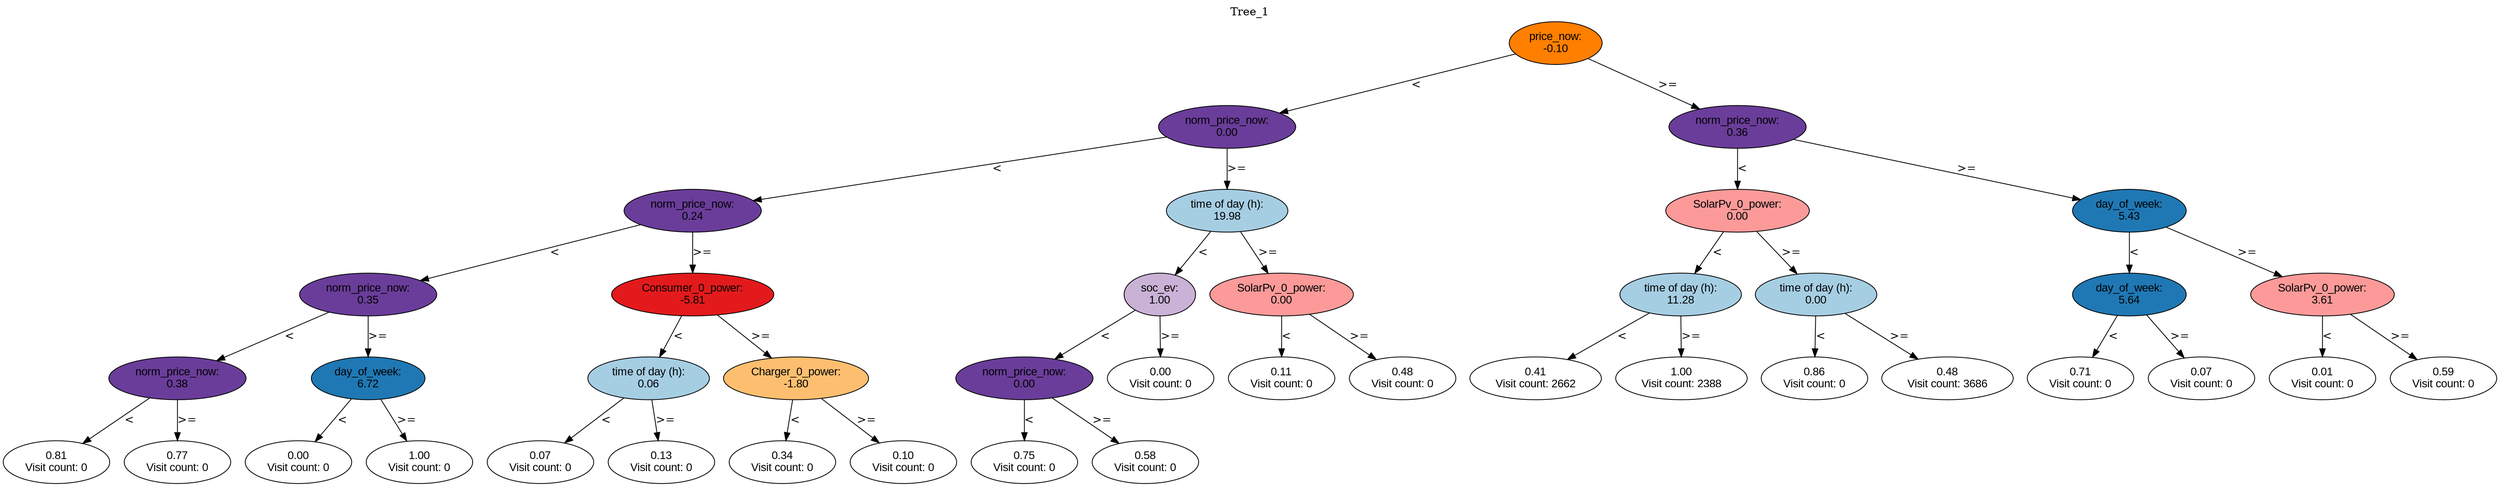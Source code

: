 digraph BST {
    node [fontname="Arial" style=filled colorscheme=paired12];
    0 [ label = "price_now:
-0.10" fillcolor=8];
    1 [ label = "norm_price_now:
0.00" fillcolor=10];
    2 [ label = "norm_price_now:
0.24" fillcolor=10];
    3 [ label = "norm_price_now:
0.35" fillcolor=10];
    4 [ label = "norm_price_now:
0.38" fillcolor=10];
    5 [ label = "0.81
Visit count: 0" fillcolor=white];
    6 [ label = "0.77
Visit count: 0" fillcolor=white];
    7 [ label = "day_of_week:
6.72" fillcolor=2];
    8 [ label = "0.00
Visit count: 0" fillcolor=white];
    9 [ label = "1.00
Visit count: 0" fillcolor=white];
    10 [ label = "Consumer_0_power:
-5.81" fillcolor=6];
    11 [ label = "time of day (h):
0.06" fillcolor=1];
    12 [ label = "0.07
Visit count: 0" fillcolor=white];
    13 [ label = "0.13
Visit count: 0" fillcolor=white];
    14 [ label = "Charger_0_power:
-1.80" fillcolor=7];
    15 [ label = "0.34
Visit count: 0" fillcolor=white];
    16 [ label = "0.10
Visit count: 0" fillcolor=white];
    17 [ label = "time of day (h):
19.98" fillcolor=1];
    18 [ label = "soc_ev:
1.00" fillcolor=9];
    19 [ label = "norm_price_now:
0.00" fillcolor=10];
    20 [ label = "0.75
Visit count: 0" fillcolor=white];
    21 [ label = "0.58
Visit count: 0" fillcolor=white];
    22 [ label = "0.00
Visit count: 0" fillcolor=white];
    23 [ label = "SolarPv_0_power:
0.00" fillcolor=5];
    24 [ label = "0.11
Visit count: 0" fillcolor=white];
    25 [ label = "0.48
Visit count: 0" fillcolor=white];
    26 [ label = "norm_price_now:
0.36" fillcolor=10];
    27 [ label = "SolarPv_0_power:
0.00" fillcolor=5];
    28 [ label = "time of day (h):
11.28" fillcolor=1];
    29 [ label = "0.41
Visit count: 2662" fillcolor=white];
    30 [ label = "1.00
Visit count: 2388" fillcolor=white];
    31 [ label = "time of day (h):
0.00" fillcolor=1];
    32 [ label = "0.86
Visit count: 0" fillcolor=white];
    33 [ label = "0.48
Visit count: 3686" fillcolor=white];
    34 [ label = "day_of_week:
5.43" fillcolor=2];
    35 [ label = "day_of_week:
5.64" fillcolor=2];
    36 [ label = "0.71
Visit count: 0" fillcolor=white];
    37 [ label = "0.07
Visit count: 0" fillcolor=white];
    38 [ label = "SolarPv_0_power:
3.61" fillcolor=5];
    39 [ label = "0.01
Visit count: 0" fillcolor=white];
    40 [ label = "0.59
Visit count: 0" fillcolor=white];

    0  -> 1[ label = "<"];
    0  -> 26[ label = ">="];
    1  -> 2[ label = "<"];
    1  -> 17[ label = ">="];
    2  -> 3[ label = "<"];
    2  -> 10[ label = ">="];
    3  -> 4[ label = "<"];
    3  -> 7[ label = ">="];
    4  -> 5[ label = "<"];
    4  -> 6[ label = ">="];
    7  -> 8[ label = "<"];
    7  -> 9[ label = ">="];
    10  -> 11[ label = "<"];
    10  -> 14[ label = ">="];
    11  -> 12[ label = "<"];
    11  -> 13[ label = ">="];
    14  -> 15[ label = "<"];
    14  -> 16[ label = ">="];
    17  -> 18[ label = "<"];
    17  -> 23[ label = ">="];
    18  -> 19[ label = "<"];
    18  -> 22[ label = ">="];
    19  -> 20[ label = "<"];
    19  -> 21[ label = ">="];
    23  -> 24[ label = "<"];
    23  -> 25[ label = ">="];
    26  -> 27[ label = "<"];
    26  -> 34[ label = ">="];
    27  -> 28[ label = "<"];
    27  -> 31[ label = ">="];
    28  -> 29[ label = "<"];
    28  -> 30[ label = ">="];
    31  -> 32[ label = "<"];
    31  -> 33[ label = ">="];
    34  -> 35[ label = "<"];
    34  -> 38[ label = ">="];
    35  -> 36[ label = "<"];
    35  -> 37[ label = ">="];
    38  -> 39[ label = "<"];
    38  -> 40[ label = ">="];

    labelloc="t";
    label="Tree_1";
}